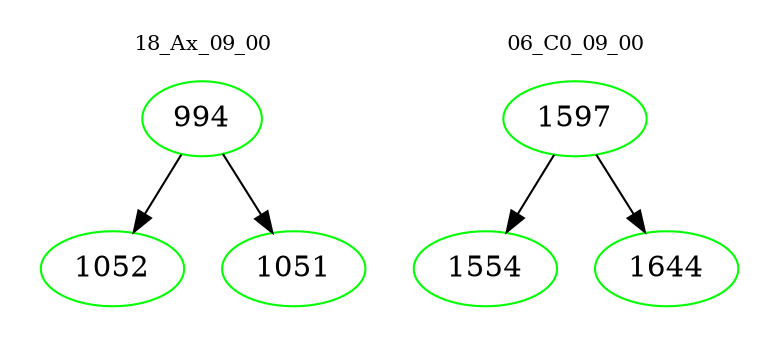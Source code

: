digraph{
subgraph cluster_0 {
color = white
label = "18_Ax_09_00";
fontsize=10;
T0_994 [label="994", color="green"]
T0_994 -> T0_1052 [color="black"]
T0_1052 [label="1052", color="green"]
T0_994 -> T0_1051 [color="black"]
T0_1051 [label="1051", color="green"]
}
subgraph cluster_1 {
color = white
label = "06_C0_09_00";
fontsize=10;
T1_1597 [label="1597", color="green"]
T1_1597 -> T1_1554 [color="black"]
T1_1554 [label="1554", color="green"]
T1_1597 -> T1_1644 [color="black"]
T1_1644 [label="1644", color="green"]
}
}
